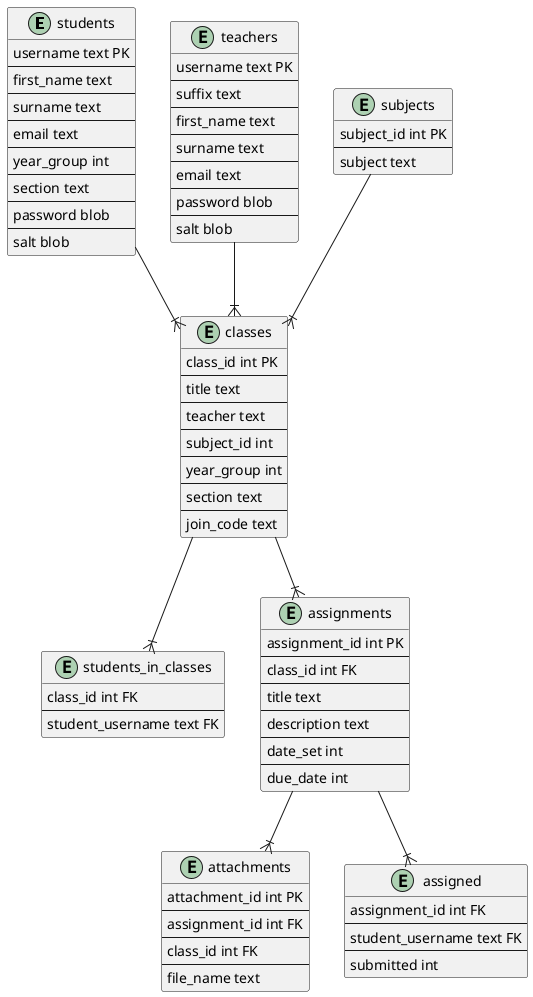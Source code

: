 @startuml
' https://plantuml.com/guide



entity students {
    username text PK
    ---
    first_name text
    ---
    surname text
    ---
    email text
    ---
    year_group int 
    ---
    section text
    ---
    password blob 
    ---
    salt blob
}

entity teachers {
    username text PK
    ---
    suffix text
    ---
    first_name text
    ---
    surname text
    ---
    email text
    ---
    password blob
    ---
    salt blob
}

entity classes {
    class_id int PK
    ---
    title text
    ---
    teacher text
    ---
    subject_id int
    ---
    year_group int
    ---
    section text
    ---
    join_code text
}

entity students_in_classes {
    class_id int FK
    ---
    student_username text FK
}

entity subjects {
    subject_id int PK
    ---
    subject text
}

entity assignments {
    assignment_id int PK
    ---
    class_id int FK
    ---
    title text
    ---
    description text
    ---
    date_set int
    ---
    due_date int
}

entity attachments {
    attachment_id int PK
    ---
    assignment_id int FK
    ---
    class_id int FK
    ---
    file_name text
}

entity assigned {
    assignment_id int FK
    ---
    student_username text FK
    ---
    submitted int
}


students --|{ classes
teachers --|{ classes
classes --|{ assignments
classes --|{ students_in_classes
subjects --|{ classes
assignments--|{ attachments
assignments --|{ assigned

@enduml